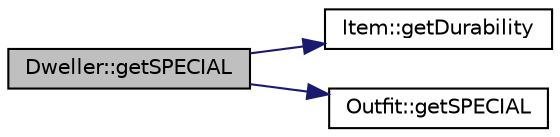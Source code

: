 digraph "Dweller::getSPECIAL"
{
  bgcolor="transparent";
  edge [fontname="Helvetica",fontsize="10",labelfontname="Helvetica",labelfontsize="10"];
  node [fontname="Helvetica",fontsize="10",shape=record];
  rankdir="LR";
  Node1 [label="Dweller::getSPECIAL",height=0.2,width=0.4,color="black", fillcolor="grey75", style="filled", fontcolor="black"];
  Node1 -> Node2 [color="midnightblue",fontsize="10",style="solid",fontname="Helvetica"];
  Node2 [label="Item::getDurability",height=0.2,width=0.4,color="black",URL="$classItem.html#a26396e7bd1be4d8ab3590dfac9cbca39",tooltip="Returns durability of Item. "];
  Node1 -> Node3 [color="midnightblue",fontsize="10",style="solid",fontname="Helvetica"];
  Node3 [label="Outfit::getSPECIAL",height=0.2,width=0.4,color="black",URL="$classOutfit.html#ac62f8f308ad5a60cee90a9bfa8d70d4e",tooltip="Returns kSPECIAL of Dweller. "];
}
